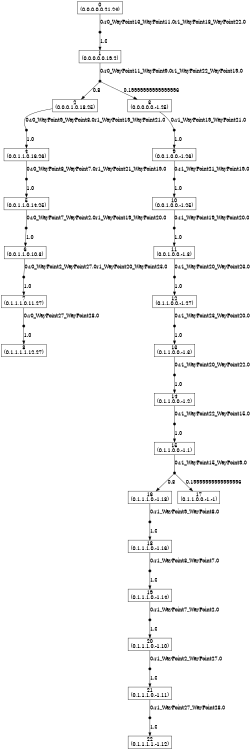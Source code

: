 digraph MDP {
size="8,5"
node [shape=box];
0 -> n0_0 [ arrowhead=none,label="0:r0_WayPoint13_WayPoint11.0r1_WayPoint18_WayPoint22.0" ];
n0_0 [ shape=point,width=0.1,height=0.1,label="" ];
n0_0 -> 1 [ label="1.0" ];
1 -> n1_0 [ arrowhead=none,label="0:r0_WayPoint11_WayPoint9.0r1_WayPoint22_WayPoint19.0" ];
n1_0 [ shape=point,width=0.1,height=0.1,label="" ];
n1_0 -> 2 [ label="0.8" ];
n1_0 -> 3 [ label="0.19999999999999996" ];
2 -> n2_0 [ arrowhead=none,label="0:r0_WayPoint9_WayPoint8.0r1_WayPoint19_WayPoint21.0" ];
n2_0 [ shape=point,width=0.1,height=0.1,label="" ];
n2_0 -> 4 [ label="1.0" ];
3 -> n3_0 [ arrowhead=none,label="0:r1_WayPoint19_WayPoint21.0" ];
n3_0 [ shape=point,width=0.1,height=0.1,label="" ];
n3_0 -> 9 [ label="1.0" ];
4 -> n4_0 [ arrowhead=none,label="0:r0_WayPoint8_WayPoint7.0r1_WayPoint21_WayPoint19.0" ];
n4_0 [ shape=point,width=0.1,height=0.1,label="" ];
n4_0 -> 5 [ label="1.0" ];
5 -> n5_0 [ arrowhead=none,label="0:r0_WayPoint7_WayPoint2.0r1_WayPoint19_WayPoint20.0" ];
n5_0 [ shape=point,width=0.1,height=0.1,label="" ];
n5_0 -> 6 [ label="1.0" ];
6 -> n6_0 [ arrowhead=none,label="0:r0_WayPoint2_WayPoint27.0r1_WayPoint20_WayPoint23.0" ];
n6_0 [ shape=point,width=0.1,height=0.1,label="" ];
n6_0 -> 7 [ label="1.0" ];
7 -> n7_0 [ arrowhead=none,label="0:r0_WayPoint27_WayPoint28.0" ];
n7_0 [ shape=point,width=0.1,height=0.1,label="" ];
n7_0 -> 8 [ label="1.0" ];
9 -> n9_0 [ arrowhead=none,label="0:r1_WayPoint21_WayPoint19.0" ];
n9_0 [ shape=point,width=0.1,height=0.1,label="" ];
n9_0 -> 10 [ label="1.0" ];
10 -> n10_0 [ arrowhead=none,label="0:r1_WayPoint19_WayPoint20.0" ];
n10_0 [ shape=point,width=0.1,height=0.1,label="" ];
n10_0 -> 11 [ label="1.0" ];
11 -> n11_0 [ arrowhead=none,label="0:r1_WayPoint20_WayPoint23.0" ];
n11_0 [ shape=point,width=0.1,height=0.1,label="" ];
n11_0 -> 12 [ label="1.0" ];
12 -> n12_0 [ arrowhead=none,label="0:r1_WayPoint23_WayPoint20.0" ];
n12_0 [ shape=point,width=0.1,height=0.1,label="" ];
n12_0 -> 13 [ label="1.0" ];
13 -> n13_0 [ arrowhead=none,label="0:r1_WayPoint20_WayPoint22.0" ];
n13_0 [ shape=point,width=0.1,height=0.1,label="" ];
n13_0 -> 14 [ label="1.0" ];
14 -> n14_0 [ arrowhead=none,label="0:r1_WayPoint22_WayPoint15.0" ];
n14_0 [ shape=point,width=0.1,height=0.1,label="" ];
n14_0 -> 15 [ label="1.0" ];
15 -> n15_0 [ arrowhead=none,label="0:r1_WayPoint15_WayPoint9.0" ];
n15_0 [ shape=point,width=0.1,height=0.1,label="" ];
n15_0 -> 16 [ label="0.8" ];
n15_0 -> 17 [ label="0.19999999999999996" ];
16 -> n16_0 [ arrowhead=none,label="0:r1_WayPoint9_WayPoint8.0" ];
n16_0 [ shape=point,width=0.1,height=0.1,label="" ];
n16_0 -> 18 [ label="1.0" ];
18 -> n18_0 [ arrowhead=none,label="0:r1_WayPoint8_WayPoint7.0" ];
n18_0 [ shape=point,width=0.1,height=0.1,label="" ];
n18_0 -> 19 [ label="1.0" ];
19 -> n19_0 [ arrowhead=none,label="0:r1_WayPoint7_WayPoint2.0" ];
n19_0 [ shape=point,width=0.1,height=0.1,label="" ];
n19_0 -> 20 [ label="1.0" ];
20 -> n20_0 [ arrowhead=none,label="0:r1_WayPoint2_WayPoint27.0" ];
n20_0 [ shape=point,width=0.1,height=0.1,label="" ];
n20_0 -> 21 [ label="1.0" ];
21 -> n21_0 [ arrowhead=none,label="0:r1_WayPoint27_WayPoint28.0" ];
n21_0 [ shape=point,width=0.1,height=0.1,label="" ];
n21_0 -> 22 [ label="1.0" ];
0 [label="0\n(0,0,0,0,0,21,24)"]
1 [label="1\n(0,0,0,0,0,19,2)"]
2 [label="2\n(0,0,0,1,0,18,25)"]
3 [label="3\n(0,0,0,0,0,-1,25)"]
4 [label="4\n(0,0,1,1,0,16,26)"]
5 [label="5\n(0,0,1,1,0,14,25)"]
6 [label="6\n(0,0,1,1,0,10,3)"]
7 [label="7\n(0,1,1,1,0,11,27)"]
8 [label="8\n(0,1,1,1,1,12,27)"]
9 [label="9\n(0,0,1,0,0,-1,26)"]
10 [label="10\n(0,0,1,0,0,-1,25)"]
11 [label="11\n(0,0,1,0,0,-1,3)"]
12 [label="12\n(0,1,1,0,0,-1,27)"]
13 [label="13\n(0,1,1,0,0,-1,3)"]
14 [label="14\n(0,1,1,0,0,-1,2)"]
15 [label="15\n(0,1,1,0,0,-1,1)"]
16 [label="16\n(0,1,1,1,0,-1,18)"]
17 [label="17\n(0,1,1,0,0,-1,-1)"]
18 [label="18\n(0,1,1,1,0,-1,16)"]
19 [label="19\n(0,1,1,1,0,-1,14)"]
20 [label="20\n(0,1,1,1,0,-1,10)"]
21 [label="21\n(0,1,1,1,0,-1,11)"]
22 [label="22\n(0,1,1,1,1,-1,12)"]
}
